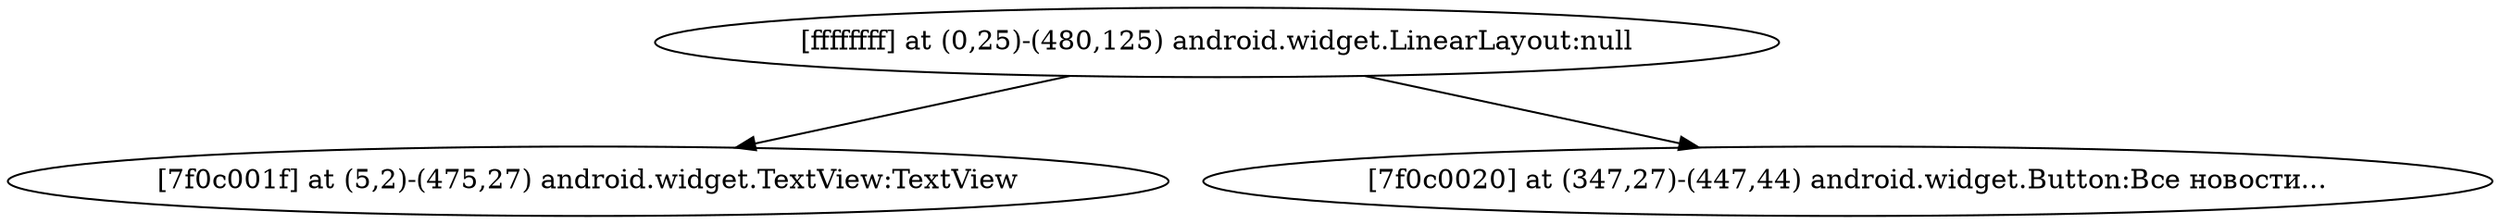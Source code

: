 strict digraph G {
  1 [ label="[ffffffff] at (0,25)-(480,125) android.widget.LinearLayout:null" ];
  2 [ label="[7f0c001f] at (5,2)-(475,27) android.widget.TextView:TextView" ];
  3 [ label="[7f0c0020] at (347,27)-(447,44) android.widget.Button:Все новости..." ];
  1 -> 2;
  1 -> 3;
}
